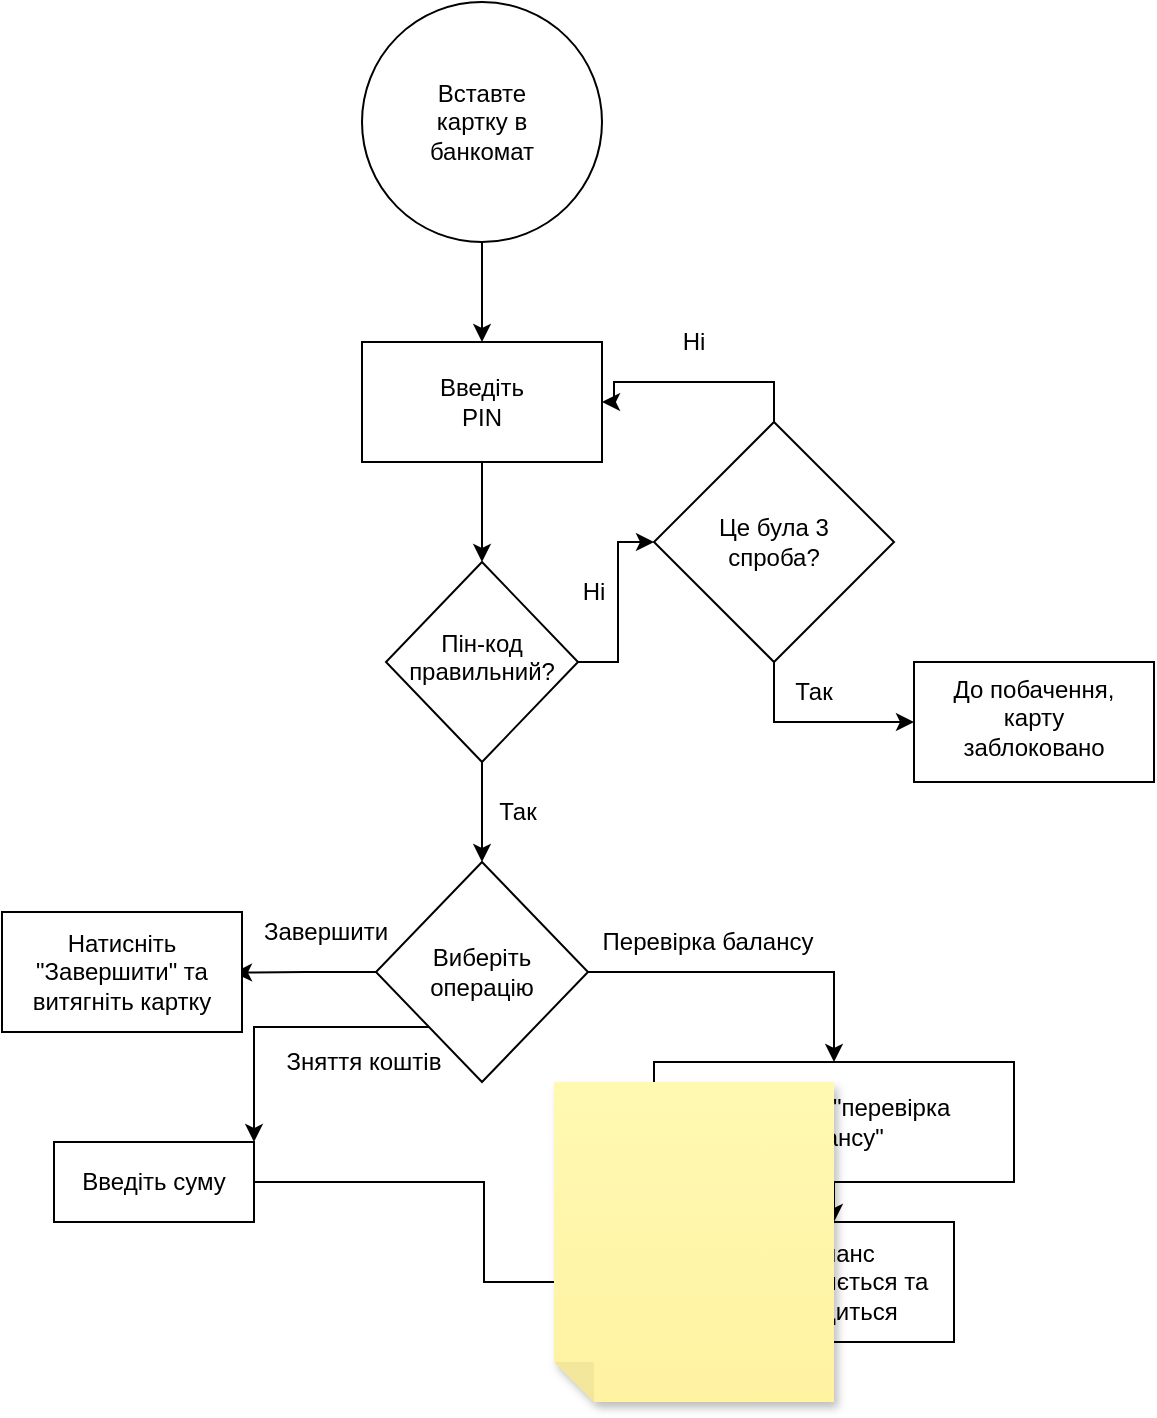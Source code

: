 <mxfile version="24.7.14">
  <diagram name="Сторінка-1" id="sYz25XeyXM2wC5si2nx3">
    <mxGraphModel dx="579" dy="812" grid="1" gridSize="10" guides="1" tooltips="1" connect="1" arrows="1" fold="1" page="1" pageScale="1" pageWidth="827" pageHeight="1169" math="0" shadow="0">
      <root>
        <mxCell id="0" />
        <mxCell id="1" parent="0" />
        <mxCell id="DI44TM89GrjeiB5xTLPo-4" style="edgeStyle=orthogonalEdgeStyle;rounded=0;orthogonalLoop=1;jettySize=auto;html=1;entryX=0.5;entryY=0;entryDx=0;entryDy=0;" edge="1" parent="1" source="DI44TM89GrjeiB5xTLPo-1" target="DI44TM89GrjeiB5xTLPo-3">
          <mxGeometry relative="1" as="geometry" />
        </mxCell>
        <mxCell id="DI44TM89GrjeiB5xTLPo-1" value="" style="ellipse;whiteSpace=wrap;html=1;aspect=fixed;" vertex="1" parent="1">
          <mxGeometry x="354" y="30" width="120" height="120" as="geometry" />
        </mxCell>
        <mxCell id="DI44TM89GrjeiB5xTLPo-2" value="Вставте картку в банкомат" style="text;html=1;align=center;verticalAlign=middle;whiteSpace=wrap;rounded=0;" vertex="1" parent="1">
          <mxGeometry x="384" y="75" width="60" height="30" as="geometry" />
        </mxCell>
        <mxCell id="DI44TM89GrjeiB5xTLPo-8" style="edgeStyle=orthogonalEdgeStyle;rounded=0;orthogonalLoop=1;jettySize=auto;html=1;exitX=0.5;exitY=1;exitDx=0;exitDy=0;entryX=0.5;entryY=0;entryDx=0;entryDy=0;" edge="1" parent="1" source="DI44TM89GrjeiB5xTLPo-3" target="DI44TM89GrjeiB5xTLPo-6">
          <mxGeometry relative="1" as="geometry" />
        </mxCell>
        <mxCell id="DI44TM89GrjeiB5xTLPo-3" value="" style="rounded=0;whiteSpace=wrap;html=1;" vertex="1" parent="1">
          <mxGeometry x="354" y="200" width="120" height="60" as="geometry" />
        </mxCell>
        <mxCell id="DI44TM89GrjeiB5xTLPo-5" value="Введіть PIN" style="text;html=1;align=center;verticalAlign=middle;whiteSpace=wrap;rounded=0;" vertex="1" parent="1">
          <mxGeometry x="384" y="215" width="60" height="30" as="geometry" />
        </mxCell>
        <mxCell id="DI44TM89GrjeiB5xTLPo-17" style="edgeStyle=orthogonalEdgeStyle;rounded=0;orthogonalLoop=1;jettySize=auto;html=1;exitX=1;exitY=0.5;exitDx=0;exitDy=0;entryX=0;entryY=0.5;entryDx=0;entryDy=0;" edge="1" parent="1" source="DI44TM89GrjeiB5xTLPo-6" target="DI44TM89GrjeiB5xTLPo-9">
          <mxGeometry relative="1" as="geometry" />
        </mxCell>
        <mxCell id="DI44TM89GrjeiB5xTLPo-19" style="edgeStyle=orthogonalEdgeStyle;rounded=0;orthogonalLoop=1;jettySize=auto;html=1;exitX=0.5;exitY=1;exitDx=0;exitDy=0;entryX=0.5;entryY=0;entryDx=0;entryDy=0;" edge="1" parent="1" source="DI44TM89GrjeiB5xTLPo-6">
          <mxGeometry relative="1" as="geometry">
            <mxPoint x="414" y="460" as="targetPoint" />
          </mxGeometry>
        </mxCell>
        <mxCell id="DI44TM89GrjeiB5xTLPo-6" value="" style="rhombus;whiteSpace=wrap;html=1;" vertex="1" parent="1">
          <mxGeometry x="366" y="310" width="96" height="100" as="geometry" />
        </mxCell>
        <mxCell id="DI44TM89GrjeiB5xTLPo-7" value="Пін-код правильний?&lt;div&gt;&lt;br&gt;&lt;/div&gt;" style="text;html=1;align=center;verticalAlign=middle;whiteSpace=wrap;rounded=0;" vertex="1" parent="1">
          <mxGeometry x="384" y="350" width="60" height="30" as="geometry" />
        </mxCell>
        <mxCell id="DI44TM89GrjeiB5xTLPo-11" style="edgeStyle=orthogonalEdgeStyle;rounded=0;orthogonalLoop=1;jettySize=auto;html=1;exitX=0.5;exitY=0;exitDx=0;exitDy=0;" edge="1" parent="1" source="DI44TM89GrjeiB5xTLPo-9" target="DI44TM89GrjeiB5xTLPo-3">
          <mxGeometry relative="1" as="geometry" />
        </mxCell>
        <mxCell id="DI44TM89GrjeiB5xTLPo-14" style="edgeStyle=orthogonalEdgeStyle;rounded=0;orthogonalLoop=1;jettySize=auto;html=1;exitX=0.5;exitY=1;exitDx=0;exitDy=0;entryX=0;entryY=0.5;entryDx=0;entryDy=0;" edge="1" parent="1" source="DI44TM89GrjeiB5xTLPo-9" target="DI44TM89GrjeiB5xTLPo-13">
          <mxGeometry relative="1" as="geometry" />
        </mxCell>
        <mxCell id="DI44TM89GrjeiB5xTLPo-9" value="" style="rhombus;whiteSpace=wrap;html=1;" vertex="1" parent="1">
          <mxGeometry x="500" y="240" width="120" height="120" as="geometry" />
        </mxCell>
        <mxCell id="DI44TM89GrjeiB5xTLPo-10" value="Це була 3 спроба?" style="text;html=1;align=center;verticalAlign=middle;whiteSpace=wrap;rounded=0;" vertex="1" parent="1">
          <mxGeometry x="530" y="285" width="60" height="30" as="geometry" />
        </mxCell>
        <mxCell id="DI44TM89GrjeiB5xTLPo-12" value="Ні" style="text;html=1;align=center;verticalAlign=middle;whiteSpace=wrap;rounded=0;" vertex="1" parent="1">
          <mxGeometry x="490" y="185" width="60" height="30" as="geometry" />
        </mxCell>
        <mxCell id="DI44TM89GrjeiB5xTLPo-13" value="" style="rounded=0;whiteSpace=wrap;html=1;" vertex="1" parent="1">
          <mxGeometry x="630" y="360" width="120" height="60" as="geometry" />
        </mxCell>
        <mxCell id="DI44TM89GrjeiB5xTLPo-15" value="До побачення, карту заблоковано&lt;div&gt;&lt;br&gt;&lt;/div&gt;" style="text;html=1;align=center;verticalAlign=middle;whiteSpace=wrap;rounded=0;" vertex="1" parent="1">
          <mxGeometry x="645" y="380" width="90" height="30" as="geometry" />
        </mxCell>
        <mxCell id="DI44TM89GrjeiB5xTLPo-16" value="Ні" style="text;html=1;align=center;verticalAlign=middle;whiteSpace=wrap;rounded=0;" vertex="1" parent="1">
          <mxGeometry x="440" y="310" width="60" height="30" as="geometry" />
        </mxCell>
        <mxCell id="DI44TM89GrjeiB5xTLPo-21" value="Так" style="text;html=1;align=center;verticalAlign=middle;whiteSpace=wrap;rounded=0;" vertex="1" parent="1">
          <mxGeometry x="402" y="420" width="60" height="30" as="geometry" />
        </mxCell>
        <mxCell id="DI44TM89GrjeiB5xTLPo-25" style="edgeStyle=orthogonalEdgeStyle;rounded=0;orthogonalLoop=1;jettySize=auto;html=1;exitX=0;exitY=0.5;exitDx=0;exitDy=0;" edge="1" parent="1" source="DI44TM89GrjeiB5xTLPo-23">
          <mxGeometry relative="1" as="geometry">
            <mxPoint x="290" y="515.368" as="targetPoint" />
          </mxGeometry>
        </mxCell>
        <mxCell id="DI44TM89GrjeiB5xTLPo-31" style="edgeStyle=orthogonalEdgeStyle;rounded=0;orthogonalLoop=1;jettySize=auto;html=1;exitX=0;exitY=1;exitDx=0;exitDy=0;entryX=1;entryY=0;entryDx=0;entryDy=0;" edge="1" parent="1" source="DI44TM89GrjeiB5xTLPo-23" target="DI44TM89GrjeiB5xTLPo-30">
          <mxGeometry relative="1" as="geometry" />
        </mxCell>
        <mxCell id="DI44TM89GrjeiB5xTLPo-36" style="edgeStyle=orthogonalEdgeStyle;rounded=0;orthogonalLoop=1;jettySize=auto;html=1;exitX=1;exitY=0.5;exitDx=0;exitDy=0;entryX=0.5;entryY=0;entryDx=0;entryDy=0;" edge="1" parent="1" source="DI44TM89GrjeiB5xTLPo-23" target="DI44TM89GrjeiB5xTLPo-34">
          <mxGeometry relative="1" as="geometry" />
        </mxCell>
        <mxCell id="DI44TM89GrjeiB5xTLPo-23" value="" style="rhombus;whiteSpace=wrap;html=1;" vertex="1" parent="1">
          <mxGeometry x="361" y="460" width="106" height="110" as="geometry" />
        </mxCell>
        <mxCell id="DI44TM89GrjeiB5xTLPo-24" value="Виберіть операцію" style="text;html=1;align=center;verticalAlign=middle;whiteSpace=wrap;rounded=0;" vertex="1" parent="1">
          <mxGeometry x="384" y="500" width="60" height="30" as="geometry" />
        </mxCell>
        <mxCell id="DI44TM89GrjeiB5xTLPo-26" value="Завершити" style="text;html=1;align=center;verticalAlign=middle;whiteSpace=wrap;rounded=0;" vertex="1" parent="1">
          <mxGeometry x="306" y="480" width="60" height="30" as="geometry" />
        </mxCell>
        <mxCell id="DI44TM89GrjeiB5xTLPo-27" value="" style="rounded=0;whiteSpace=wrap;html=1;" vertex="1" parent="1">
          <mxGeometry x="174" y="485" width="120" height="60" as="geometry" />
        </mxCell>
        <mxCell id="DI44TM89GrjeiB5xTLPo-28" value="Натисніть &quot;Завершити&quot; та витягніть картку" style="text;html=1;align=center;verticalAlign=middle;whiteSpace=wrap;rounded=0;" vertex="1" parent="1">
          <mxGeometry x="181" y="500" width="106" height="30" as="geometry" />
        </mxCell>
        <mxCell id="DI44TM89GrjeiB5xTLPo-29" value="Так" style="text;html=1;align=center;verticalAlign=middle;whiteSpace=wrap;rounded=0;" vertex="1" parent="1">
          <mxGeometry x="550" y="360" width="60" height="30" as="geometry" />
        </mxCell>
        <mxCell id="DI44TM89GrjeiB5xTLPo-42" style="edgeStyle=orthogonalEdgeStyle;rounded=0;orthogonalLoop=1;jettySize=auto;html=1;exitX=1;exitY=0.5;exitDx=0;exitDy=0;entryX=0;entryY=0.5;entryDx=0;entryDy=0;" edge="1" parent="1" source="DI44TM89GrjeiB5xTLPo-30" target="DI44TM89GrjeiB5xTLPo-39">
          <mxGeometry relative="1" as="geometry" />
        </mxCell>
        <mxCell id="DI44TM89GrjeiB5xTLPo-30" value="" style="rounded=0;whiteSpace=wrap;html=1;" vertex="1" parent="1">
          <mxGeometry x="200" y="600" width="100" height="40" as="geometry" />
        </mxCell>
        <mxCell id="DI44TM89GrjeiB5xTLPo-32" value="Зняття коштів" style="text;html=1;align=center;verticalAlign=middle;whiteSpace=wrap;rounded=0;" vertex="1" parent="1">
          <mxGeometry x="310" y="545" width="90" height="30" as="geometry" />
        </mxCell>
        <mxCell id="DI44TM89GrjeiB5xTLPo-33" value="Введіть суму" style="text;html=1;align=center;verticalAlign=middle;whiteSpace=wrap;rounded=0;" vertex="1" parent="1">
          <mxGeometry x="210" y="605" width="80" height="30" as="geometry" />
        </mxCell>
        <mxCell id="DI44TM89GrjeiB5xTLPo-40" style="edgeStyle=orthogonalEdgeStyle;rounded=0;orthogonalLoop=1;jettySize=auto;html=1;exitX=0.5;exitY=1;exitDx=0;exitDy=0;entryX=0.5;entryY=0;entryDx=0;entryDy=0;" edge="1" parent="1" source="DI44TM89GrjeiB5xTLPo-34" target="DI44TM89GrjeiB5xTLPo-39">
          <mxGeometry relative="1" as="geometry" />
        </mxCell>
        <mxCell id="DI44TM89GrjeiB5xTLPo-34" value="" style="rounded=0;whiteSpace=wrap;html=1;" vertex="1" parent="1">
          <mxGeometry x="500" y="560" width="180" height="60" as="geometry" />
        </mxCell>
        <mxCell id="DI44TM89GrjeiB5xTLPo-35" value="Натисніть &quot;перевірка балансу&quot;" style="text;html=1;align=center;verticalAlign=middle;whiteSpace=wrap;rounded=0;" vertex="1" parent="1">
          <mxGeometry x="520" y="575" width="140" height="30" as="geometry" />
        </mxCell>
        <mxCell id="DI44TM89GrjeiB5xTLPo-37" value="Перевірка балансу" style="text;html=1;align=center;verticalAlign=middle;whiteSpace=wrap;rounded=0;" vertex="1" parent="1">
          <mxGeometry x="462" y="485" width="130" height="30" as="geometry" />
        </mxCell>
        <mxCell id="DI44TM89GrjeiB5xTLPo-39" value="" style="rounded=0;whiteSpace=wrap;html=1;" vertex="1" parent="1">
          <mxGeometry x="530" y="640" width="120" height="60" as="geometry" />
        </mxCell>
        <mxCell id="DI44TM89GrjeiB5xTLPo-41" value="Баланс перевіряється та виводиться" style="text;html=1;align=center;verticalAlign=middle;whiteSpace=wrap;rounded=0;" vertex="1" parent="1">
          <mxGeometry x="540" y="655" width="100" height="30" as="geometry" />
        </mxCell>
        <mxCell id="DI44TM89GrjeiB5xTLPo-47" value="" style="shape=note;whiteSpace=wrap;html=1;backgroundOutline=1;fontColor=#000000;darkOpacity=0.05;fillColor=#FFF9B2;strokeColor=none;fillStyle=solid;direction=west;gradientDirection=north;gradientColor=#FFF2A1;shadow=1;size=20;pointerEvents=1;" vertex="1" parent="1">
          <mxGeometry x="450" y="570" width="140" height="160" as="geometry" />
        </mxCell>
      </root>
    </mxGraphModel>
  </diagram>
</mxfile>
